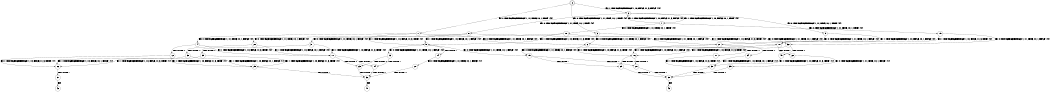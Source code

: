 digraph BCG {
size = "7, 10.5";
center = TRUE;
node [shape = circle];
0 [peripheries = 2];
0 -> 1 [label = "EX !0 !ATOMIC_EXCH_BRANCH (1, +1, TRUE, +0, 1, TRUE) !{0}"];
0 -> 2 [label = "EX !1 !ATOMIC_EXCH_BRANCH (1, +0, FALSE, +1, 3, FALSE) !{0}"];
0 -> 3 [label = "EX !0 !ATOMIC_EXCH_BRANCH (1, +1, TRUE, +0, 1, TRUE) !{0}"];
1 -> 4 [label = "EX !0 !ATOMIC_EXCH_BRANCH (1, +1, TRUE, +0, 1, FALSE) !{0}"];
1 -> 5 [label = "EX !1 !ATOMIC_EXCH_BRANCH (1, +0, FALSE, +1, 3, TRUE) !{0}"];
1 -> 6 [label = "EX !0 !ATOMIC_EXCH_BRANCH (1, +1, TRUE, +0, 1, FALSE) !{0}"];
2 -> 7 [label = "EX !1 !ATOMIC_EXCH_BRANCH (1, +0, FALSE, +0, 1, TRUE) !{0}"];
2 -> 8 [label = "EX !0 !ATOMIC_EXCH_BRANCH (1, +1, TRUE, +0, 1, TRUE) !{0}"];
2 -> 9 [label = "EX !0 !ATOMIC_EXCH_BRANCH (1, +1, TRUE, +0, 1, TRUE) !{0}"];
3 -> 10 [label = "EX !1 !ATOMIC_EXCH_BRANCH (1, +0, FALSE, +1, 3, TRUE) !{0}"];
3 -> 6 [label = "EX !0 !ATOMIC_EXCH_BRANCH (1, +1, TRUE, +0, 1, FALSE) !{0}"];
4 -> 11 [label = "EX !1 !ATOMIC_EXCH_BRANCH (1, +0, FALSE, +1, 3, TRUE) !{0}"];
4 -> 12 [label = "TERMINATE !0"];
5 -> 13 [label = "EX !0 !ATOMIC_EXCH_BRANCH (1, +1, TRUE, +0, 1, FALSE) !{0}"];
5 -> 14 [label = "TERMINATE !1"];
5 -> 15 [label = "EX !0 !ATOMIC_EXCH_BRANCH (1, +1, TRUE, +0, 1, FALSE) !{0}"];
6 -> 16 [label = "EX !1 !ATOMIC_EXCH_BRANCH (1, +0, FALSE, +1, 3, TRUE) !{0}"];
6 -> 17 [label = "TERMINATE !0"];
7 -> 2 [label = "EX !1 !ATOMIC_EXCH_BRANCH (1, +0, FALSE, +1, 3, FALSE) !{0}"];
7 -> 18 [label = "EX !0 !ATOMIC_EXCH_BRANCH (1, +1, TRUE, +0, 1, TRUE) !{0}"];
7 -> 19 [label = "EX !0 !ATOMIC_EXCH_BRANCH (1, +1, TRUE, +0, 1, TRUE) !{0}"];
8 -> 20 [label = "EX !0 !ATOMIC_EXCH_BRANCH (1, +1, TRUE, +0, 1, FALSE) !{0}"];
8 -> 5 [label = "EX !1 !ATOMIC_EXCH_BRANCH (1, +0, FALSE, +0, 1, FALSE) !{0}"];
8 -> 21 [label = "EX !0 !ATOMIC_EXCH_BRANCH (1, +1, TRUE, +0, 1, FALSE) !{0}"];
9 -> 10 [label = "EX !1 !ATOMIC_EXCH_BRANCH (1, +0, FALSE, +0, 1, FALSE) !{0}"];
9 -> 21 [label = "EX !0 !ATOMIC_EXCH_BRANCH (1, +1, TRUE, +0, 1, FALSE) !{0}"];
10 -> 22 [label = "TERMINATE !1"];
10 -> 15 [label = "EX !0 !ATOMIC_EXCH_BRANCH (1, +1, TRUE, +0, 1, FALSE) !{0}"];
11 -> 23 [label = "TERMINATE !0"];
11 -> 24 [label = "TERMINATE !1"];
12 -> 25 [label = "EX !1 !ATOMIC_EXCH_BRANCH (1, +0, FALSE, +1, 3, TRUE) !{1}"];
12 -> 26 [label = "EX !1 !ATOMIC_EXCH_BRANCH (1, +0, FALSE, +1, 3, TRUE) !{1}"];
13 -> 23 [label = "TERMINATE !0"];
13 -> 24 [label = "TERMINATE !1"];
14 -> 27 [label = "EX !0 !ATOMIC_EXCH_BRANCH (1, +1, TRUE, +0, 1, FALSE) !{1}"];
15 -> 28 [label = "TERMINATE !0"];
15 -> 29 [label = "TERMINATE !1"];
16 -> 28 [label = "TERMINATE !0"];
16 -> 29 [label = "TERMINATE !1"];
17 -> 30 [label = "EX !1 !ATOMIC_EXCH_BRANCH (1, +0, FALSE, +1, 3, TRUE) !{1}"];
18 -> 31 [label = "EX !0 !ATOMIC_EXCH_BRANCH (1, +1, TRUE, +0, 1, FALSE) !{0}"];
18 -> 5 [label = "EX !1 !ATOMIC_EXCH_BRANCH (1, +0, FALSE, +1, 3, TRUE) !{0}"];
18 -> 32 [label = "EX !0 !ATOMIC_EXCH_BRANCH (1, +1, TRUE, +0, 1, FALSE) !{0}"];
19 -> 10 [label = "EX !1 !ATOMIC_EXCH_BRANCH (1, +0, FALSE, +1, 3, TRUE) !{0}"];
19 -> 32 [label = "EX !0 !ATOMIC_EXCH_BRANCH (1, +1, TRUE, +0, 1, FALSE) !{0}"];
20 -> 11 [label = "EX !1 !ATOMIC_EXCH_BRANCH (1, +0, FALSE, +0, 1, FALSE) !{0}"];
20 -> 33 [label = "TERMINATE !0"];
21 -> 16 [label = "EX !1 !ATOMIC_EXCH_BRANCH (1, +0, FALSE, +0, 1, FALSE) !{0}"];
21 -> 34 [label = "TERMINATE !0"];
22 -> 35 [label = "EX !0 !ATOMIC_EXCH_BRANCH (1, +1, TRUE, +0, 1, FALSE) !{1}"];
23 -> 36 [label = "TERMINATE !1"];
24 -> 36 [label = "TERMINATE !0"];
25 -> 36 [label = "TERMINATE !1"];
26 -> 37 [label = "TERMINATE !1"];
27 -> 36 [label = "TERMINATE !0"];
28 -> 38 [label = "TERMINATE !1"];
29 -> 38 [label = "TERMINATE !0"];
30 -> 38 [label = "TERMINATE !1"];
31 -> 11 [label = "EX !1 !ATOMIC_EXCH_BRANCH (1, +0, FALSE, +1, 3, TRUE) !{0}"];
31 -> 39 [label = "TERMINATE !0"];
32 -> 16 [label = "EX !1 !ATOMIC_EXCH_BRANCH (1, +0, FALSE, +1, 3, TRUE) !{0}"];
32 -> 40 [label = "TERMINATE !0"];
33 -> 25 [label = "EX !1 !ATOMIC_EXCH_BRANCH (1, +0, FALSE, +0, 1, FALSE) !{1}"];
33 -> 26 [label = "EX !1 !ATOMIC_EXCH_BRANCH (1, +0, FALSE, +0, 1, FALSE) !{1}"];
34 -> 30 [label = "EX !1 !ATOMIC_EXCH_BRANCH (1, +0, FALSE, +0, 1, FALSE) !{1}"];
35 -> 38 [label = "TERMINATE !0"];
36 -> 41 [label = "exit"];
37 -> 42 [label = "exit"];
38 -> 43 [label = "exit"];
39 -> 25 [label = "EX !1 !ATOMIC_EXCH_BRANCH (1, +0, FALSE, +1, 3, TRUE) !{1}"];
39 -> 26 [label = "EX !1 !ATOMIC_EXCH_BRANCH (1, +0, FALSE, +1, 3, TRUE) !{1}"];
40 -> 30 [label = "EX !1 !ATOMIC_EXCH_BRANCH (1, +0, FALSE, +1, 3, TRUE) !{1}"];
}
